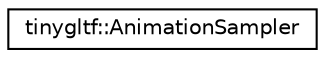 digraph "Graphical Class Hierarchy"
{
  edge [fontname="Helvetica",fontsize="10",labelfontname="Helvetica",labelfontsize="10"];
  node [fontname="Helvetica",fontsize="10",shape=record];
  rankdir="LR";
  Node0 [label="tinygltf::AnimationSampler",height=0.2,width=0.4,color="black", fillcolor="white", style="filled",URL="$structtinygltf_1_1AnimationSampler.html"];
}
